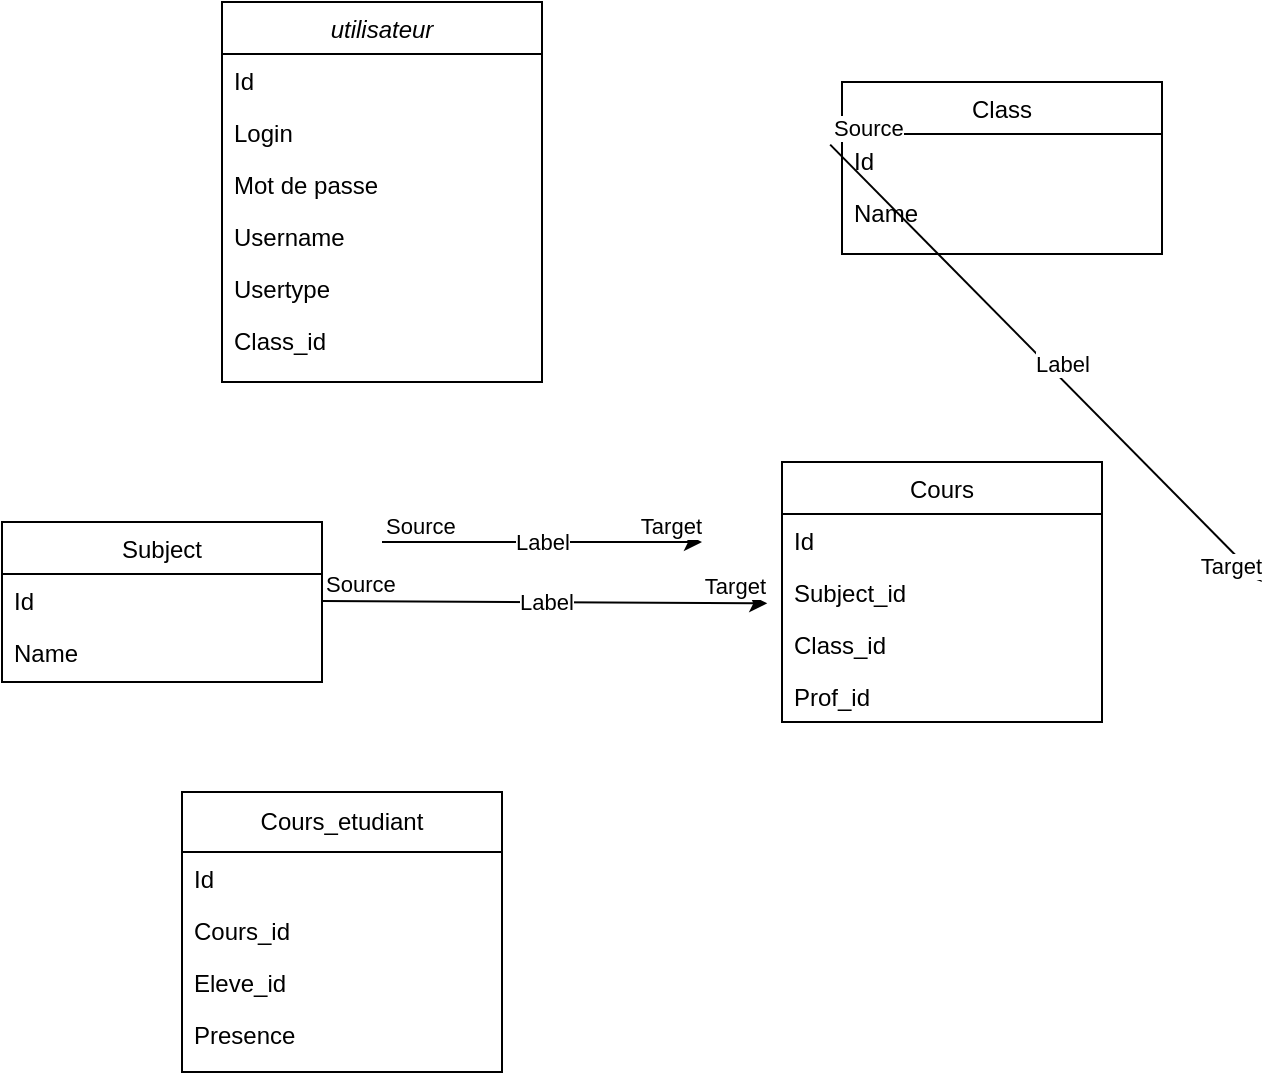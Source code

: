 <mxfile version="26.1.0">
  <diagram id="C5RBs43oDa-KdzZeNtuy" name="Page-1">
    <mxGraphModel dx="786" dy="455" grid="1" gridSize="10" guides="1" tooltips="1" connect="1" arrows="1" fold="1" page="1" pageScale="1" pageWidth="827" pageHeight="1169" math="0" shadow="0">
      <root>
        <mxCell id="WIyWlLk6GJQsqaUBKTNV-0" />
        <mxCell id="WIyWlLk6GJQsqaUBKTNV-1" parent="WIyWlLk6GJQsqaUBKTNV-0" />
        <mxCell id="zkfFHV4jXpPFQw0GAbJ--0" value="utilisateur" style="swimlane;fontStyle=2;align=center;verticalAlign=top;childLayout=stackLayout;horizontal=1;startSize=26;horizontalStack=0;resizeParent=1;resizeLast=0;collapsible=1;marginBottom=0;rounded=0;shadow=0;strokeWidth=1;" parent="WIyWlLk6GJQsqaUBKTNV-1" vertex="1">
          <mxGeometry x="220" y="120" width="160" height="190" as="geometry">
            <mxRectangle x="230" y="140" width="160" height="26" as="alternateBounds" />
          </mxGeometry>
        </mxCell>
        <mxCell id="zkfFHV4jXpPFQw0GAbJ--1" value="Id" style="text;align=left;verticalAlign=top;spacingLeft=4;spacingRight=4;overflow=hidden;rotatable=0;points=[[0,0.5],[1,0.5]];portConstraint=eastwest;" parent="zkfFHV4jXpPFQw0GAbJ--0" vertex="1">
          <mxGeometry y="26" width="160" height="26" as="geometry" />
        </mxCell>
        <mxCell id="zkfFHV4jXpPFQw0GAbJ--2" value="Login" style="text;align=left;verticalAlign=top;spacingLeft=4;spacingRight=4;overflow=hidden;rotatable=0;points=[[0,0.5],[1,0.5]];portConstraint=eastwest;rounded=0;shadow=0;html=0;" parent="zkfFHV4jXpPFQw0GAbJ--0" vertex="1">
          <mxGeometry y="52" width="160" height="26" as="geometry" />
        </mxCell>
        <mxCell id="zkfFHV4jXpPFQw0GAbJ--3" value="Mot de passe&#xa;" style="text;align=left;verticalAlign=top;spacingLeft=4;spacingRight=4;overflow=hidden;rotatable=0;points=[[0,0.5],[1,0.5]];portConstraint=eastwest;rounded=0;shadow=0;html=0;" parent="zkfFHV4jXpPFQw0GAbJ--0" vertex="1">
          <mxGeometry y="78" width="160" height="26" as="geometry" />
        </mxCell>
        <mxCell id="QxvX0KOKTGhnuVK4EAwb-0" value="Username" style="text;align=left;verticalAlign=top;spacingLeft=4;spacingRight=4;overflow=hidden;rotatable=0;points=[[0,0.5],[1,0.5]];portConstraint=eastwest;rounded=0;shadow=0;html=0;" vertex="1" parent="zkfFHV4jXpPFQw0GAbJ--0">
          <mxGeometry y="104" width="160" height="26" as="geometry" />
        </mxCell>
        <mxCell id="QxvX0KOKTGhnuVK4EAwb-2" value="Usertype" style="text;align=left;verticalAlign=top;spacingLeft=4;spacingRight=4;overflow=hidden;rotatable=0;points=[[0,0.5],[1,0.5]];portConstraint=eastwest;rounded=0;shadow=0;html=0;" vertex="1" parent="zkfFHV4jXpPFQw0GAbJ--0">
          <mxGeometry y="130" width="160" height="26" as="geometry" />
        </mxCell>
        <mxCell id="QxvX0KOKTGhnuVK4EAwb-3" value="Class_id" style="text;align=left;verticalAlign=top;spacingLeft=4;spacingRight=4;overflow=hidden;rotatable=0;points=[[0,0.5],[1,0.5]];portConstraint=eastwest;rounded=0;shadow=0;html=0;" vertex="1" parent="zkfFHV4jXpPFQw0GAbJ--0">
          <mxGeometry y="156" width="160" height="26" as="geometry" />
        </mxCell>
        <mxCell id="zkfFHV4jXpPFQw0GAbJ--6" value="Subject" style="swimlane;fontStyle=0;align=center;verticalAlign=top;childLayout=stackLayout;horizontal=1;startSize=26;horizontalStack=0;resizeParent=1;resizeLast=0;collapsible=1;marginBottom=0;rounded=0;shadow=0;strokeWidth=1;" parent="WIyWlLk6GJQsqaUBKTNV-1" vertex="1">
          <mxGeometry x="110" y="380" width="160" height="80" as="geometry">
            <mxRectangle x="130" y="380" width="160" height="26" as="alternateBounds" />
          </mxGeometry>
        </mxCell>
        <mxCell id="zkfFHV4jXpPFQw0GAbJ--7" value="Id" style="text;align=left;verticalAlign=top;spacingLeft=4;spacingRight=4;overflow=hidden;rotatable=0;points=[[0,0.5],[1,0.5]];portConstraint=eastwest;" parent="zkfFHV4jXpPFQw0GAbJ--6" vertex="1">
          <mxGeometry y="26" width="160" height="26" as="geometry" />
        </mxCell>
        <mxCell id="zkfFHV4jXpPFQw0GAbJ--8" value="Name" style="text;align=left;verticalAlign=top;spacingLeft=4;spacingRight=4;overflow=hidden;rotatable=0;points=[[0,0.5],[1,0.5]];portConstraint=eastwest;rounded=0;shadow=0;html=0;" parent="zkfFHV4jXpPFQw0GAbJ--6" vertex="1">
          <mxGeometry y="52" width="160" height="26" as="geometry" />
        </mxCell>
        <mxCell id="zkfFHV4jXpPFQw0GAbJ--13" value="Cours" style="swimlane;fontStyle=0;align=center;verticalAlign=top;childLayout=stackLayout;horizontal=1;startSize=26;horizontalStack=0;resizeParent=1;resizeLast=0;collapsible=1;marginBottom=0;rounded=0;shadow=0;strokeWidth=1;" parent="WIyWlLk6GJQsqaUBKTNV-1" vertex="1">
          <mxGeometry x="500" y="350" width="160" height="130" as="geometry">
            <mxRectangle x="340" y="380" width="170" height="26" as="alternateBounds" />
          </mxGeometry>
        </mxCell>
        <mxCell id="zkfFHV4jXpPFQw0GAbJ--14" value="Id" style="text;align=left;verticalAlign=top;spacingLeft=4;spacingRight=4;overflow=hidden;rotatable=0;points=[[0,0.5],[1,0.5]];portConstraint=eastwest;" parent="zkfFHV4jXpPFQw0GAbJ--13" vertex="1">
          <mxGeometry y="26" width="160" height="26" as="geometry" />
        </mxCell>
        <mxCell id="QxvX0KOKTGhnuVK4EAwb-6" value="Subject_id" style="text;align=left;verticalAlign=top;spacingLeft=4;spacingRight=4;overflow=hidden;rotatable=0;points=[[0,0.5],[1,0.5]];portConstraint=eastwest;" vertex="1" parent="zkfFHV4jXpPFQw0GAbJ--13">
          <mxGeometry y="52" width="160" height="26" as="geometry" />
        </mxCell>
        <mxCell id="QxvX0KOKTGhnuVK4EAwb-7" value="Class_id" style="text;align=left;verticalAlign=top;spacingLeft=4;spacingRight=4;overflow=hidden;rotatable=0;points=[[0,0.5],[1,0.5]];portConstraint=eastwest;" vertex="1" parent="zkfFHV4jXpPFQw0GAbJ--13">
          <mxGeometry y="78" width="160" height="26" as="geometry" />
        </mxCell>
        <mxCell id="QxvX0KOKTGhnuVK4EAwb-8" value="Prof_id" style="text;align=left;verticalAlign=top;spacingLeft=4;spacingRight=4;overflow=hidden;rotatable=0;points=[[0,0.5],[1,0.5]];portConstraint=eastwest;" vertex="1" parent="zkfFHV4jXpPFQw0GAbJ--13">
          <mxGeometry y="104" width="160" height="26" as="geometry" />
        </mxCell>
        <mxCell id="zkfFHV4jXpPFQw0GAbJ--17" value="Class" style="swimlane;fontStyle=0;align=center;verticalAlign=top;childLayout=stackLayout;horizontal=1;startSize=26;horizontalStack=0;resizeParent=1;resizeLast=0;collapsible=1;marginBottom=0;rounded=0;shadow=0;strokeWidth=1;" parent="WIyWlLk6GJQsqaUBKTNV-1" vertex="1">
          <mxGeometry x="530" y="160" width="160" height="86" as="geometry">
            <mxRectangle x="550" y="140" width="160" height="26" as="alternateBounds" />
          </mxGeometry>
        </mxCell>
        <mxCell id="zkfFHV4jXpPFQw0GAbJ--18" value="Id" style="text;align=left;verticalAlign=top;spacingLeft=4;spacingRight=4;overflow=hidden;rotatable=0;points=[[0,0.5],[1,0.5]];portConstraint=eastwest;" parent="zkfFHV4jXpPFQw0GAbJ--17" vertex="1">
          <mxGeometry y="26" width="160" height="26" as="geometry" />
        </mxCell>
        <mxCell id="QxvX0KOKTGhnuVK4EAwb-11" value="" style="swimlane;startSize=0;" vertex="1" parent="WIyWlLk6GJQsqaUBKTNV-1">
          <mxGeometry x="200" y="515" width="160" height="140" as="geometry" />
        </mxCell>
        <mxCell id="QxvX0KOKTGhnuVK4EAwb-13" value="Cours_etudiant" style="rounded=0;whiteSpace=wrap;html=1;" vertex="1" parent="QxvX0KOKTGhnuVK4EAwb-11">
          <mxGeometry width="160" height="30" as="geometry" />
        </mxCell>
        <mxCell id="QxvX0KOKTGhnuVK4EAwb-14" value="Id" style="text;align=left;verticalAlign=top;spacingLeft=4;spacingRight=4;overflow=hidden;rotatable=0;points=[[0,0.5],[1,0.5]];portConstraint=eastwest;" vertex="1" parent="QxvX0KOKTGhnuVK4EAwb-11">
          <mxGeometry y="30" width="160" height="26" as="geometry" />
        </mxCell>
        <mxCell id="QxvX0KOKTGhnuVK4EAwb-15" value="Cours_id" style="text;align=left;verticalAlign=top;spacingLeft=4;spacingRight=4;overflow=hidden;rotatable=0;points=[[0,0.5],[1,0.5]];portConstraint=eastwest;" vertex="1" parent="QxvX0KOKTGhnuVK4EAwb-11">
          <mxGeometry y="56" width="160" height="26" as="geometry" />
        </mxCell>
        <mxCell id="QxvX0KOKTGhnuVK4EAwb-16" value="Eleve_id" style="text;align=left;verticalAlign=top;spacingLeft=4;spacingRight=4;overflow=hidden;rotatable=0;points=[[0,0.5],[1,0.5]];portConstraint=eastwest;" vertex="1" parent="QxvX0KOKTGhnuVK4EAwb-11">
          <mxGeometry y="82" width="160" height="26" as="geometry" />
        </mxCell>
        <mxCell id="QxvX0KOKTGhnuVK4EAwb-17" value="Presence" style="text;align=left;verticalAlign=top;spacingLeft=4;spacingRight=4;overflow=hidden;rotatable=0;points=[[0,0.5],[1,0.5]];portConstraint=eastwest;" vertex="1" parent="QxvX0KOKTGhnuVK4EAwb-11">
          <mxGeometry y="108" width="160" height="26" as="geometry" />
        </mxCell>
        <mxCell id="QxvX0KOKTGhnuVK4EAwb-19" value="" style="endArrow=classic;html=1;rounded=0;entryX=-0.046;entryY=0.718;entryDx=0;entryDy=0;entryPerimeter=0;" edge="1" parent="WIyWlLk6GJQsqaUBKTNV-1" target="QxvX0KOKTGhnuVK4EAwb-6">
          <mxGeometry relative="1" as="geometry">
            <mxPoint x="270" y="419.5" as="sourcePoint" />
            <mxPoint x="430" y="419.5" as="targetPoint" />
          </mxGeometry>
        </mxCell>
        <mxCell id="QxvX0KOKTGhnuVK4EAwb-20" value="Label" style="edgeLabel;resizable=0;html=1;;align=center;verticalAlign=middle;" connectable="0" vertex="1" parent="QxvX0KOKTGhnuVK4EAwb-19">
          <mxGeometry relative="1" as="geometry" />
        </mxCell>
        <mxCell id="QxvX0KOKTGhnuVK4EAwb-21" value="Source" style="edgeLabel;resizable=0;html=1;;align=left;verticalAlign=bottom;" connectable="0" vertex="1" parent="QxvX0KOKTGhnuVK4EAwb-19">
          <mxGeometry x="-1" relative="1" as="geometry" />
        </mxCell>
        <mxCell id="QxvX0KOKTGhnuVK4EAwb-22" value="Target" style="edgeLabel;resizable=0;html=1;;align=right;verticalAlign=bottom;" connectable="0" vertex="1" parent="QxvX0KOKTGhnuVK4EAwb-19">
          <mxGeometry x="1" relative="1" as="geometry" />
        </mxCell>
        <mxCell id="QxvX0KOKTGhnuVK4EAwb-23" value="" style="endArrow=classic;html=1;rounded=0;" edge="1" parent="WIyWlLk6GJQsqaUBKTNV-1">
          <mxGeometry relative="1" as="geometry">
            <mxPoint x="300" y="390" as="sourcePoint" />
            <mxPoint x="460" y="390" as="targetPoint" />
          </mxGeometry>
        </mxCell>
        <mxCell id="QxvX0KOKTGhnuVK4EAwb-24" value="Label" style="edgeLabel;resizable=0;html=1;;align=center;verticalAlign=middle;" connectable="0" vertex="1" parent="QxvX0KOKTGhnuVK4EAwb-23">
          <mxGeometry relative="1" as="geometry" />
        </mxCell>
        <mxCell id="QxvX0KOKTGhnuVK4EAwb-25" value="Source" style="edgeLabel;resizable=0;html=1;;align=left;verticalAlign=bottom;" connectable="0" vertex="1" parent="QxvX0KOKTGhnuVK4EAwb-23">
          <mxGeometry x="-1" relative="1" as="geometry" />
        </mxCell>
        <mxCell id="QxvX0KOKTGhnuVK4EAwb-26" value="Target" style="edgeLabel;resizable=0;html=1;;align=right;verticalAlign=bottom;" connectable="0" vertex="1" parent="QxvX0KOKTGhnuVK4EAwb-23">
          <mxGeometry x="1" relative="1" as="geometry" />
        </mxCell>
        <mxCell id="zkfFHV4jXpPFQw0GAbJ--19" value="Name" style="text;align=left;verticalAlign=top;spacingLeft=4;spacingRight=4;overflow=hidden;rotatable=0;points=[[0,0.5],[1,0.5]];portConstraint=eastwest;rounded=0;shadow=0;html=0;" parent="WIyWlLk6GJQsqaUBKTNV-1" vertex="1">
          <mxGeometry x="530" y="212" width="160" height="26" as="geometry" />
        </mxCell>
        <mxCell id="QxvX0KOKTGhnuVK4EAwb-28" value="" style="endArrow=classic;html=1;rounded=0;exitX=-0.037;exitY=0.205;exitDx=0;exitDy=0;exitPerimeter=0;" edge="1" parent="WIyWlLk6GJQsqaUBKTNV-1" source="zkfFHV4jXpPFQw0GAbJ--18">
          <mxGeometry relative="1" as="geometry">
            <mxPoint x="490" y="300" as="sourcePoint" />
            <mxPoint x="740" y="410" as="targetPoint" />
          </mxGeometry>
        </mxCell>
        <mxCell id="QxvX0KOKTGhnuVK4EAwb-29" value="Label" style="edgeLabel;resizable=0;html=1;;align=center;verticalAlign=middle;" connectable="0" vertex="1" parent="QxvX0KOKTGhnuVK4EAwb-28">
          <mxGeometry relative="1" as="geometry">
            <mxPoint x="8" as="offset" />
          </mxGeometry>
        </mxCell>
        <mxCell id="QxvX0KOKTGhnuVK4EAwb-30" value="Source" style="edgeLabel;resizable=0;html=1;;align=left;verticalAlign=bottom;" connectable="0" vertex="1" parent="QxvX0KOKTGhnuVK4EAwb-28">
          <mxGeometry x="-1" relative="1" as="geometry" />
        </mxCell>
        <mxCell id="QxvX0KOKTGhnuVK4EAwb-31" value="Target" style="edgeLabel;resizable=0;html=1;;align=right;verticalAlign=bottom;" connectable="0" vertex="1" parent="QxvX0KOKTGhnuVK4EAwb-28">
          <mxGeometry x="1" relative="1" as="geometry" />
        </mxCell>
      </root>
    </mxGraphModel>
  </diagram>
</mxfile>
